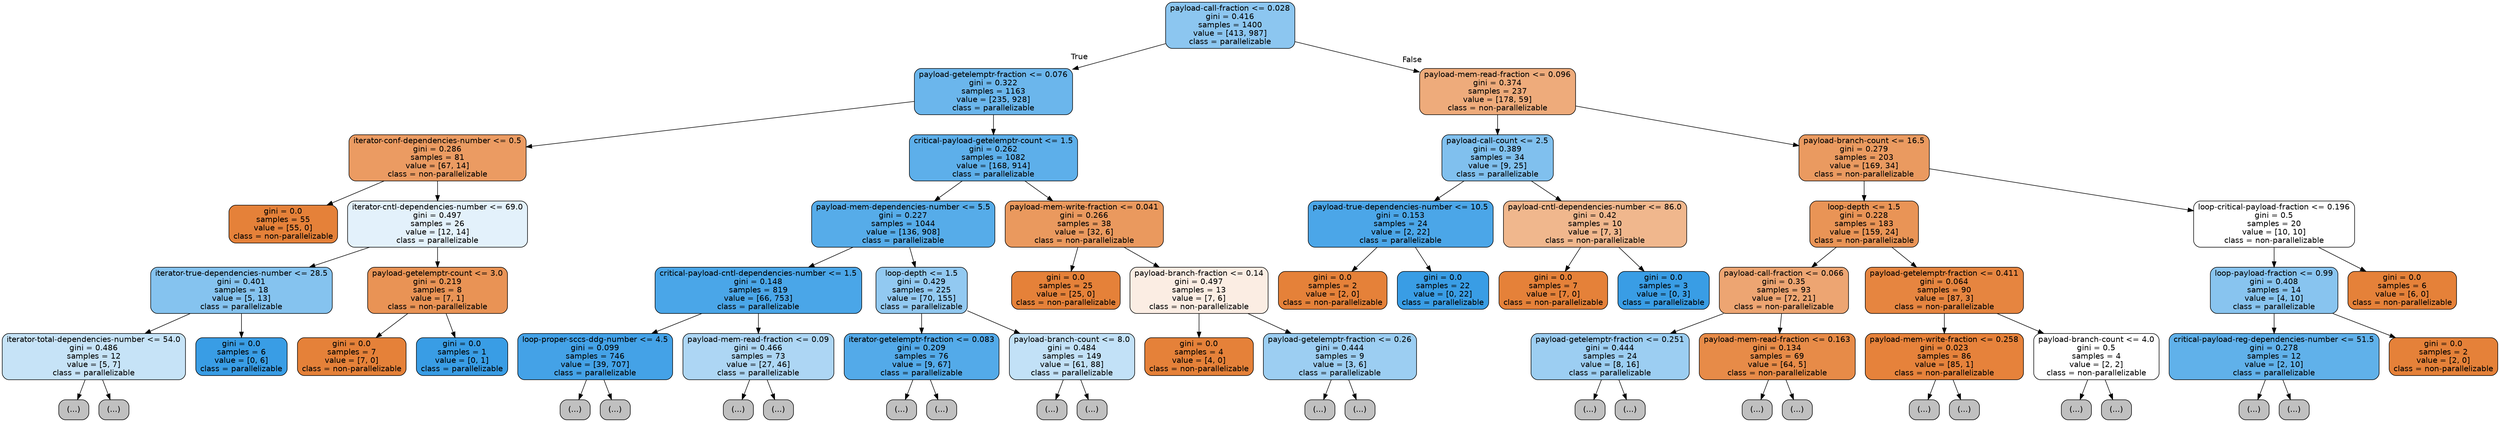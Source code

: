 digraph Tree {
node [shape=box, style="filled, rounded", color="black", fontname=helvetica] ;
edge [fontname=helvetica] ;
0 [label="payload-call-fraction <= 0.028\ngini = 0.416\nsamples = 1400\nvalue = [413, 987]\nclass = parallelizable", fillcolor="#399de594"] ;
1 [label="payload-getelemptr-fraction <= 0.076\ngini = 0.322\nsamples = 1163\nvalue = [235, 928]\nclass = parallelizable", fillcolor="#399de5be"] ;
0 -> 1 [labeldistance=2.5, labelangle=45, headlabel="True"] ;
2 [label="iterator-conf-dependencies-number <= 0.5\ngini = 0.286\nsamples = 81\nvalue = [67, 14]\nclass = non-parallelizable", fillcolor="#e58139ca"] ;
1 -> 2 ;
3 [label="gini = 0.0\nsamples = 55\nvalue = [55, 0]\nclass = non-parallelizable", fillcolor="#e58139ff"] ;
2 -> 3 ;
4 [label="iterator-cntl-dependencies-number <= 69.0\ngini = 0.497\nsamples = 26\nvalue = [12, 14]\nclass = parallelizable", fillcolor="#399de524"] ;
2 -> 4 ;
5 [label="iterator-true-dependencies-number <= 28.5\ngini = 0.401\nsamples = 18\nvalue = [5, 13]\nclass = parallelizable", fillcolor="#399de59d"] ;
4 -> 5 ;
6 [label="iterator-total-dependencies-number <= 54.0\ngini = 0.486\nsamples = 12\nvalue = [5, 7]\nclass = parallelizable", fillcolor="#399de549"] ;
5 -> 6 ;
7 [label="(...)", fillcolor="#C0C0C0"] ;
6 -> 7 ;
14 [label="(...)", fillcolor="#C0C0C0"] ;
6 -> 14 ;
15 [label="gini = 0.0\nsamples = 6\nvalue = [0, 6]\nclass = parallelizable", fillcolor="#399de5ff"] ;
5 -> 15 ;
16 [label="payload-getelemptr-count <= 3.0\ngini = 0.219\nsamples = 8\nvalue = [7, 1]\nclass = non-parallelizable", fillcolor="#e58139db"] ;
4 -> 16 ;
17 [label="gini = 0.0\nsamples = 7\nvalue = [7, 0]\nclass = non-parallelizable", fillcolor="#e58139ff"] ;
16 -> 17 ;
18 [label="gini = 0.0\nsamples = 1\nvalue = [0, 1]\nclass = parallelizable", fillcolor="#399de5ff"] ;
16 -> 18 ;
19 [label="critical-payload-getelemptr-count <= 1.5\ngini = 0.262\nsamples = 1082\nvalue = [168, 914]\nclass = parallelizable", fillcolor="#399de5d0"] ;
1 -> 19 ;
20 [label="payload-mem-dependencies-number <= 5.5\ngini = 0.227\nsamples = 1044\nvalue = [136, 908]\nclass = parallelizable", fillcolor="#399de5d9"] ;
19 -> 20 ;
21 [label="critical-payload-cntl-dependencies-number <= 1.5\ngini = 0.148\nsamples = 819\nvalue = [66, 753]\nclass = parallelizable", fillcolor="#399de5e9"] ;
20 -> 21 ;
22 [label="loop-proper-sccs-ddg-number <= 4.5\ngini = 0.099\nsamples = 746\nvalue = [39, 707]\nclass = parallelizable", fillcolor="#399de5f1"] ;
21 -> 22 ;
23 [label="(...)", fillcolor="#C0C0C0"] ;
22 -> 23 ;
106 [label="(...)", fillcolor="#C0C0C0"] ;
22 -> 106 ;
115 [label="payload-mem-read-fraction <= 0.09\ngini = 0.466\nsamples = 73\nvalue = [27, 46]\nclass = parallelizable", fillcolor="#399de569"] ;
21 -> 115 ;
116 [label="(...)", fillcolor="#C0C0C0"] ;
115 -> 116 ;
125 [label="(...)", fillcolor="#C0C0C0"] ;
115 -> 125 ;
142 [label="loop-depth <= 1.5\ngini = 0.429\nsamples = 225\nvalue = [70, 155]\nclass = parallelizable", fillcolor="#399de58c"] ;
20 -> 142 ;
143 [label="iterator-getelemptr-fraction <= 0.083\ngini = 0.209\nsamples = 76\nvalue = [9, 67]\nclass = parallelizable", fillcolor="#399de5dd"] ;
142 -> 143 ;
144 [label="(...)", fillcolor="#C0C0C0"] ;
143 -> 144 ;
159 [label="(...)", fillcolor="#C0C0C0"] ;
143 -> 159 ;
160 [label="payload-branch-count <= 8.0\ngini = 0.484\nsamples = 149\nvalue = [61, 88]\nclass = parallelizable", fillcolor="#399de54e"] ;
142 -> 160 ;
161 [label="(...)", fillcolor="#C0C0C0"] ;
160 -> 161 ;
188 [label="(...)", fillcolor="#C0C0C0"] ;
160 -> 188 ;
211 [label="payload-mem-write-fraction <= 0.041\ngini = 0.266\nsamples = 38\nvalue = [32, 6]\nclass = non-parallelizable", fillcolor="#e58139cf"] ;
19 -> 211 ;
212 [label="gini = 0.0\nsamples = 25\nvalue = [25, 0]\nclass = non-parallelizable", fillcolor="#e58139ff"] ;
211 -> 212 ;
213 [label="payload-branch-fraction <= 0.14\ngini = 0.497\nsamples = 13\nvalue = [7, 6]\nclass = non-parallelizable", fillcolor="#e5813924"] ;
211 -> 213 ;
214 [label="gini = 0.0\nsamples = 4\nvalue = [4, 0]\nclass = non-parallelizable", fillcolor="#e58139ff"] ;
213 -> 214 ;
215 [label="payload-getelemptr-fraction <= 0.26\ngini = 0.444\nsamples = 9\nvalue = [3, 6]\nclass = parallelizable", fillcolor="#399de57f"] ;
213 -> 215 ;
216 [label="(...)", fillcolor="#C0C0C0"] ;
215 -> 216 ;
219 [label="(...)", fillcolor="#C0C0C0"] ;
215 -> 219 ;
220 [label="payload-mem-read-fraction <= 0.096\ngini = 0.374\nsamples = 237\nvalue = [178, 59]\nclass = non-parallelizable", fillcolor="#e58139aa"] ;
0 -> 220 [labeldistance=2.5, labelangle=-45, headlabel="False"] ;
221 [label="payload-call-count <= 2.5\ngini = 0.389\nsamples = 34\nvalue = [9, 25]\nclass = parallelizable", fillcolor="#399de5a3"] ;
220 -> 221 ;
222 [label="payload-true-dependencies-number <= 10.5\ngini = 0.153\nsamples = 24\nvalue = [2, 22]\nclass = parallelizable", fillcolor="#399de5e8"] ;
221 -> 222 ;
223 [label="gini = 0.0\nsamples = 2\nvalue = [2, 0]\nclass = non-parallelizable", fillcolor="#e58139ff"] ;
222 -> 223 ;
224 [label="gini = 0.0\nsamples = 22\nvalue = [0, 22]\nclass = parallelizable", fillcolor="#399de5ff"] ;
222 -> 224 ;
225 [label="payload-cntl-dependencies-number <= 86.0\ngini = 0.42\nsamples = 10\nvalue = [7, 3]\nclass = non-parallelizable", fillcolor="#e5813992"] ;
221 -> 225 ;
226 [label="gini = 0.0\nsamples = 7\nvalue = [7, 0]\nclass = non-parallelizable", fillcolor="#e58139ff"] ;
225 -> 226 ;
227 [label="gini = 0.0\nsamples = 3\nvalue = [0, 3]\nclass = parallelizable", fillcolor="#399de5ff"] ;
225 -> 227 ;
228 [label="payload-branch-count <= 16.5\ngini = 0.279\nsamples = 203\nvalue = [169, 34]\nclass = non-parallelizable", fillcolor="#e58139cc"] ;
220 -> 228 ;
229 [label="loop-depth <= 1.5\ngini = 0.228\nsamples = 183\nvalue = [159, 24]\nclass = non-parallelizable", fillcolor="#e58139d9"] ;
228 -> 229 ;
230 [label="payload-call-fraction <= 0.066\ngini = 0.35\nsamples = 93\nvalue = [72, 21]\nclass = non-parallelizable", fillcolor="#e58139b5"] ;
229 -> 230 ;
231 [label="payload-getelemptr-fraction <= 0.251\ngini = 0.444\nsamples = 24\nvalue = [8, 16]\nclass = parallelizable", fillcolor="#399de57f"] ;
230 -> 231 ;
232 [label="(...)", fillcolor="#C0C0C0"] ;
231 -> 232 ;
235 [label="(...)", fillcolor="#C0C0C0"] ;
231 -> 235 ;
236 [label="payload-mem-read-fraction <= 0.163\ngini = 0.134\nsamples = 69\nvalue = [64, 5]\nclass = non-parallelizable", fillcolor="#e58139eb"] ;
230 -> 236 ;
237 [label="(...)", fillcolor="#C0C0C0"] ;
236 -> 237 ;
240 [label="(...)", fillcolor="#C0C0C0"] ;
236 -> 240 ;
249 [label="payload-getelemptr-fraction <= 0.411\ngini = 0.064\nsamples = 90\nvalue = [87, 3]\nclass = non-parallelizable", fillcolor="#e58139f6"] ;
229 -> 249 ;
250 [label="payload-mem-write-fraction <= 0.258\ngini = 0.023\nsamples = 86\nvalue = [85, 1]\nclass = non-parallelizable", fillcolor="#e58139fc"] ;
249 -> 250 ;
251 [label="(...)", fillcolor="#C0C0C0"] ;
250 -> 251 ;
252 [label="(...)", fillcolor="#C0C0C0"] ;
250 -> 252 ;
255 [label="payload-branch-count <= 4.0\ngini = 0.5\nsamples = 4\nvalue = [2, 2]\nclass = non-parallelizable", fillcolor="#e5813900"] ;
249 -> 255 ;
256 [label="(...)", fillcolor="#C0C0C0"] ;
255 -> 256 ;
257 [label="(...)", fillcolor="#C0C0C0"] ;
255 -> 257 ;
258 [label="loop-critical-payload-fraction <= 0.196\ngini = 0.5\nsamples = 20\nvalue = [10, 10]\nclass = non-parallelizable", fillcolor="#e5813900"] ;
228 -> 258 ;
259 [label="loop-payload-fraction <= 0.99\ngini = 0.408\nsamples = 14\nvalue = [4, 10]\nclass = parallelizable", fillcolor="#399de599"] ;
258 -> 259 ;
260 [label="critical-payload-reg-dependencies-number <= 51.5\ngini = 0.278\nsamples = 12\nvalue = [2, 10]\nclass = parallelizable", fillcolor="#399de5cc"] ;
259 -> 260 ;
261 [label="(...)", fillcolor="#C0C0C0"] ;
260 -> 261 ;
266 [label="(...)", fillcolor="#C0C0C0"] ;
260 -> 266 ;
267 [label="gini = 0.0\nsamples = 2\nvalue = [2, 0]\nclass = non-parallelizable", fillcolor="#e58139ff"] ;
259 -> 267 ;
268 [label="gini = 0.0\nsamples = 6\nvalue = [6, 0]\nclass = non-parallelizable", fillcolor="#e58139ff"] ;
258 -> 268 ;
}